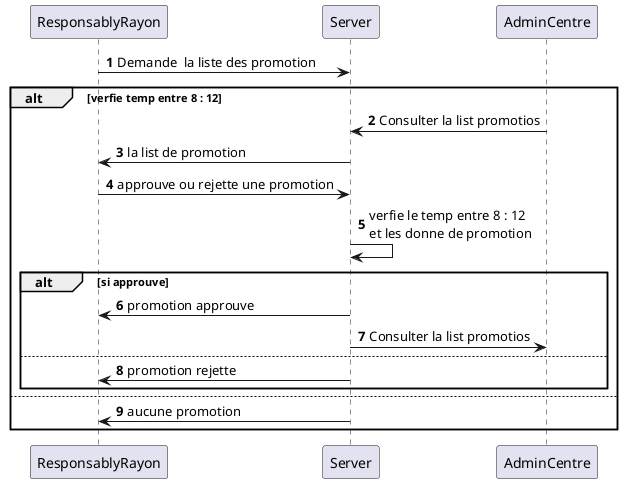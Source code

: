 @startuml
'https://plantuml.com/sequence-diagram

autonumber

ResponsablyRayon -> Server : Demande  la liste des promotion
alt verfie temp entre 8 : 12
    AdminCentre -> Server : Consulter la list promotios
    Server -> ResponsablyRayon : la list de promotion
    ResponsablyRayon -> Server : approuve ou rejette une promotion
    Server -> Server : verfie le temp entre 8 : 12  \net les donne de promotion
   alt si approuve
        Server -> ResponsablyRayon : promotion approuve
        Server -> AdminCentre : Consulter la list promotios
    else
        Server -> ResponsablyRayon : promotion rejette
    end

else
    Server -> ResponsablyRayon : aucune promotion
end

@enduml